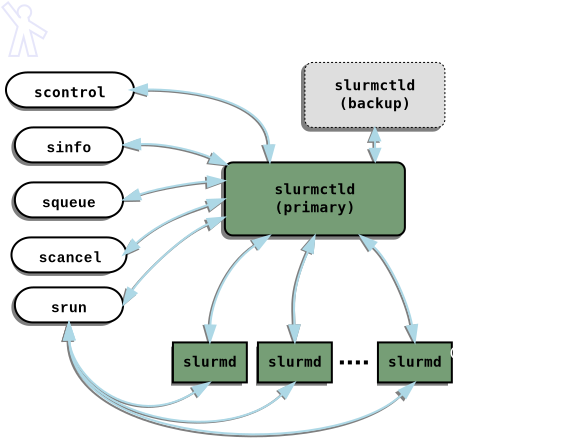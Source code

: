 <?xml version="1.0" encoding="UTF-8"?>
<dia:diagram xmlns:dia="http://www.lysator.liu.se/~alla/dia/"><dia:layer name="Background" visible="true"><dia:object type="Standard - Box" version="0" id="O0"><dia:attribute name="obj_pos"><dia:point val="0.875,4.625"/></dia:attribute><dia:attribute name="obj_bb"><dia:rectangle val="0.825,4.575;6.925,6.425"/></dia:attribute><dia:attribute name="elem_corner"><dia:point val="0.875,4.625"/></dia:attribute><dia:attribute name="elem_width"><dia:real val="6"/></dia:attribute><dia:attribute name="elem_height"><dia:real val="1.75"/></dia:attribute><dia:attribute name="border_color"><dia:color val="#7f7f7f"/></dia:attribute><dia:attribute name="inner_color"><dia:color val="#7f7f7f"/></dia:attribute><dia:attribute name="show_background"><dia:boolean val="true"/></dia:attribute><dia:attribute name="corner_radius"><dia:real val="1"/></dia:attribute></dia:object><dia:object type="Standard - Box" version="0" id="O1"><dia:attribute name="obj_pos"><dia:point val="1.125,7.375"/></dia:attribute><dia:attribute name="obj_bb"><dia:rectangle val="1.075,7.325;6.475,9.175"/></dia:attribute><dia:attribute name="elem_corner"><dia:point val="1.125,7.375"/></dia:attribute><dia:attribute name="elem_width"><dia:real val="5.3"/></dia:attribute><dia:attribute name="elem_height"><dia:real val="1.75"/></dia:attribute><dia:attribute name="border_color"><dia:color val="#7f7f7f"/></dia:attribute><dia:attribute name="inner_color"><dia:color val="#7f7f7f"/></dia:attribute><dia:attribute name="show_background"><dia:boolean val="true"/></dia:attribute><dia:attribute name="corner_radius"><dia:real val="1"/></dia:attribute></dia:object><dia:object type="Standard - Box" version="0" id="O2"><dia:attribute name="obj_pos"><dia:point val="1.125,10.125"/></dia:attribute><dia:attribute name="obj_bb"><dia:rectangle val="1.075,10.075;6.475,11.925"/></dia:attribute><dia:attribute name="elem_corner"><dia:point val="1.125,10.125"/></dia:attribute><dia:attribute name="elem_width"><dia:real val="5.3"/></dia:attribute><dia:attribute name="elem_height"><dia:real val="1.75"/></dia:attribute><dia:attribute name="border_color"><dia:color val="#7f7f7f"/></dia:attribute><dia:attribute name="inner_color"><dia:color val="#7f7f7f"/></dia:attribute><dia:attribute name="show_background"><dia:boolean val="true"/></dia:attribute><dia:attribute name="corner_radius"><dia:real val="1"/></dia:attribute></dia:object><dia:object type="Standard - Box" version="0" id="O3"><dia:attribute name="obj_pos"><dia:point val="1.125,12.875"/></dia:attribute><dia:attribute name="obj_bb"><dia:rectangle val="1.075,12.825;6.475,14.675"/></dia:attribute><dia:attribute name="elem_corner"><dia:point val="1.125,12.875"/></dia:attribute><dia:attribute name="elem_width"><dia:real val="5.3"/></dia:attribute><dia:attribute name="elem_height"><dia:real val="1.75"/></dia:attribute><dia:attribute name="border_color"><dia:color val="#7f7f7f"/></dia:attribute><dia:attribute name="inner_color"><dia:color val="#7f7f7f"/></dia:attribute><dia:attribute name="show_background"><dia:boolean val="true"/></dia:attribute><dia:attribute name="corner_radius"><dia:real val="1"/></dia:attribute></dia:object><dia:object type="Standard - Box" version="0" id="O4"><dia:attribute name="obj_pos"><dia:point val="1.125,15.375"/></dia:attribute><dia:attribute name="obj_bb"><dia:rectangle val="1.075,15.325;6.475,17.175"/></dia:attribute><dia:attribute name="elem_corner"><dia:point val="1.125,15.375"/></dia:attribute><dia:attribute name="elem_width"><dia:real val="5.3"/></dia:attribute><dia:attribute name="elem_height"><dia:real val="1.75"/></dia:attribute><dia:attribute name="border_color"><dia:color val="#7f7f7f"/></dia:attribute><dia:attribute name="inner_color"><dia:color val="#7f7f7f"/></dia:attribute><dia:attribute name="show_background"><dia:boolean val="true"/></dia:attribute><dia:attribute name="corner_radius"><dia:real val="1"/></dia:attribute></dia:object><dia:object type="Standard - Box" version="0" id="O5"><dia:attribute name="obj_pos"><dia:point val="11.606,9.111"/></dia:attribute><dia:attribute name="obj_bb"><dia:rectangle val="11.556,9.061;20.656,12.861"/></dia:attribute><dia:attribute name="elem_corner"><dia:point val="11.606,9.111"/></dia:attribute><dia:attribute name="elem_width"><dia:real val="9"/></dia:attribute><dia:attribute name="elem_height"><dia:real val="3.7"/></dia:attribute><dia:attribute name="border_color"><dia:color val="#7f7f7f"/></dia:attribute><dia:attribute name="inner_color"><dia:color val="#7f7f7f"/></dia:attribute><dia:attribute name="show_background"><dia:boolean val="true"/></dia:attribute><dia:attribute name="corner_radius"><dia:real val="0.4"/></dia:attribute></dia:object><dia:object type="Standard - Box" version="0" id="O6"><dia:attribute name="obj_pos"><dia:point val="15.606,4.111"/></dia:attribute><dia:attribute name="obj_bb"><dia:rectangle val="15.556,4.061;22.606,7.461"/></dia:attribute><dia:attribute name="elem_corner"><dia:point val="15.606,4.111"/></dia:attribute><dia:attribute name="elem_width"><dia:real val="6.95"/></dia:attribute><dia:attribute name="elem_height"><dia:real val="3.3"/></dia:attribute><dia:attribute name="border_color"><dia:color val="#7f7f7f"/></dia:attribute><dia:attribute name="inner_color"><dia:color val="#7f7f7f"/></dia:attribute><dia:attribute name="show_background"><dia:boolean val="true"/></dia:attribute><dia:attribute name="corner_radius"><dia:real val="0.4"/></dia:attribute></dia:object><dia:object type="Standard - Box" version="0" id="O7"><dia:attribute name="obj_pos"><dia:point val="9.106,18.262"/></dia:attribute><dia:attribute name="obj_bb"><dia:rectangle val="9.056,18.212;12.606,20.162"/></dia:attribute><dia:attribute name="elem_corner"><dia:point val="9.106,18.262"/></dia:attribute><dia:attribute name="elem_width"><dia:real val="3.45"/></dia:attribute><dia:attribute name="elem_height"><dia:real val="1.85"/></dia:attribute><dia:attribute name="border_color"><dia:color val="#7f7f7f"/></dia:attribute><dia:attribute name="inner_color"><dia:color val="#7f7f7f"/></dia:attribute><dia:attribute name="show_background"><dia:boolean val="true"/></dia:attribute></dia:object><dia:object type="Standard - Box" version="0" id="O8"><dia:attribute name="obj_pos"><dia:point val="13.356,18.262"/></dia:attribute><dia:attribute name="obj_bb"><dia:rectangle val="13.306,18.212;16.856,20.162"/></dia:attribute><dia:attribute name="elem_corner"><dia:point val="13.356,18.262"/></dia:attribute><dia:attribute name="elem_width"><dia:real val="3.45"/></dia:attribute><dia:attribute name="elem_height"><dia:real val="1.85"/></dia:attribute><dia:attribute name="border_color"><dia:color val="#7f7f7f"/></dia:attribute><dia:attribute name="inner_color"><dia:color val="#7f7f7f"/></dia:attribute><dia:attribute name="show_background"><dia:boolean val="true"/></dia:attribute></dia:object><dia:object type="Standard - Box" version="0" id="O9"><dia:attribute name="obj_pos"><dia:point val="19.406,18.262"/></dia:attribute><dia:attribute name="obj_bb"><dia:rectangle val="19.356,18.212;22.906,20.162"/></dia:attribute><dia:attribute name="elem_corner"><dia:point val="19.406,18.262"/></dia:attribute><dia:attribute name="elem_width"><dia:real val="3.45"/></dia:attribute><dia:attribute name="elem_height"><dia:real val="1.85"/></dia:attribute><dia:attribute name="border_color"><dia:color val="#7f7f7f"/></dia:attribute><dia:attribute name="inner_color"><dia:color val="#7f7f7f"/></dia:attribute><dia:attribute name="show_background"><dia:boolean val="true"/></dia:attribute></dia:object><dia:object type="Standard - BezierLine" version="0" id="O10"><dia:attribute name="obj_pos"><dia:point val="18.413,12.679"/></dia:attribute><dia:attribute name="obj_bb"><dia:rectangle val="18.056,12.261;21.664,18.159"/></dia:attribute><dia:attribute name="bez_points"><dia:point val="18.413,12.679"/><dia:point val="19.818,13.84"/><dia:point val="20.818,15.94"/><dia:point val="21.163,18.029"/></dia:attribute><dia:attribute name="corner_types"><dia:enum val="0"/><dia:enum val="0"/></dia:attribute><dia:attribute name="line_color"><dia:color val="#7f7f7f"/></dia:attribute><dia:attribute name="start_arrow"><dia:enum val="3"/></dia:attribute><dia:attribute name="start_arrow_length"><dia:real val="0.8"/></dia:attribute><dia:attribute name="start_arrow_width"><dia:real val="0.5"/></dia:attribute><dia:attribute name="end_arrow"><dia:enum val="3"/></dia:attribute><dia:attribute name="end_arrow_length"><dia:real val="0.8"/></dia:attribute><dia:attribute name="end_arrow_width"><dia:real val="0.5"/></dia:attribute></dia:object><dia:object type="Standard - BezierLine" version="0" id="O11"><dia:attribute name="obj_pos"><dia:point val="16.25,12.625"/></dia:attribute><dia:attribute name="obj_bb"><dia:rectangle val="14.749,12.381;16.729,18.062"/></dia:attribute><dia:attribute name="bez_points"><dia:point val="16.25,12.625"/><dia:point val="15.056,15.386"/><dia:point val="15.206,16.111"/><dia:point val="15.25,18"/></dia:attribute><dia:attribute name="corner_types"><dia:enum val="0"/><dia:enum val="0"/></dia:attribute><dia:attribute name="line_color"><dia:color val="#7f7f7f"/></dia:attribute><dia:attribute name="start_arrow"><dia:enum val="3"/></dia:attribute><dia:attribute name="start_arrow_length"><dia:real val="0.8"/></dia:attribute><dia:attribute name="start_arrow_width"><dia:real val="0.5"/></dia:attribute><dia:attribute name="end_arrow"><dia:enum val="3"/></dia:attribute><dia:attribute name="end_arrow_length"><dia:real val="0.8"/></dia:attribute><dia:attribute name="end_arrow_width"><dia:real val="0.5"/></dia:attribute></dia:object><dia:object type="Standard - BezierLine" version="0" id="O12"><dia:attribute name="obj_pos"><dia:point val="16.165,12.675"/></dia:attribute><dia:attribute name="obj_bb"><dia:rectangle val="14.664,12.431;16.643,18.087"/></dia:attribute><dia:attribute name="bez_points"><dia:point val="16.165,12.675"/><dia:point val="14.97,15.437"/><dia:point val="15.12,16.137"/><dia:point val="15.165,18.025"/></dia:attribute><dia:attribute name="corner_types"><dia:enum val="0"/><dia:enum val="0"/></dia:attribute><dia:attribute name="line_color"><dia:color val="#7f7f7f"/></dia:attribute><dia:attribute name="start_arrow"><dia:enum val="3"/></dia:attribute><dia:attribute name="start_arrow_length"><dia:real val="0.8"/></dia:attribute><dia:attribute name="start_arrow_width"><dia:real val="0.5"/></dia:attribute><dia:attribute name="end_arrow"><dia:enum val="3"/></dia:attribute><dia:attribute name="end_arrow_length"><dia:real val="0.8"/></dia:attribute><dia:attribute name="end_arrow_width"><dia:real val="0.5"/></dia:attribute></dia:object><dia:object type="Standard - BezierLine" version="0" id="O13"><dia:attribute name="obj_pos"><dia:point val="13.924,12.659"/></dia:attribute><dia:attribute name="obj_bb"><dia:rectangle val="10.418,12.216;14.245,18.096"/></dia:attribute><dia:attribute name="bez_points"><dia:point val="13.924,12.659"/><dia:point val="11.68,14.171"/><dia:point val="10.975,16.143"/><dia:point val="10.919,18.032"/></dia:attribute><dia:attribute name="corner_types"><dia:enum val="0"/><dia:enum val="0"/></dia:attribute><dia:attribute name="line_color"><dia:color val="#7f7f7f"/></dia:attribute><dia:attribute name="start_arrow"><dia:enum val="3"/></dia:attribute><dia:attribute name="start_arrow_length"><dia:real val="0.8"/></dia:attribute><dia:attribute name="start_arrow_width"><dia:real val="0.5"/></dia:attribute><dia:attribute name="end_arrow"><dia:enum val="3"/></dia:attribute><dia:attribute name="end_arrow_length"><dia:real val="0.8"/></dia:attribute><dia:attribute name="end_arrow_width"><dia:real val="0.5"/></dia:attribute></dia:object><dia:object type="Standard - BezierLine" version="0" id="O14"><dia:attribute name="obj_pos"><dia:point val="3.883,17.047"/></dia:attribute><dia:attribute name="obj_bb"><dia:rectangle val="3.382,16.987;11.24,21.073"/></dia:attribute><dia:attribute name="bez_points"><dia:point val="3.883,17.047"/><dia:point val="3.935,19.603"/><dia:point val="6.933,22.608"/><dia:point val="10.928,20.047"/></dia:attribute><dia:attribute name="corner_types"><dia:enum val="0"/><dia:enum val="0"/></dia:attribute><dia:attribute name="line_color"><dia:color val="#7f7f7f"/></dia:attribute><dia:attribute name="start_arrow"><dia:enum val="3"/></dia:attribute><dia:attribute name="start_arrow_length"><dia:real val="0.8"/></dia:attribute><dia:attribute name="start_arrow_width"><dia:real val="0.5"/></dia:attribute><dia:attribute name="end_arrow"><dia:enum val="3"/></dia:attribute><dia:attribute name="end_arrow_length"><dia:real val="0.8"/></dia:attribute><dia:attribute name="end_arrow_width"><dia:real val="0.5"/></dia:attribute></dia:object><dia:object type="Standard - BezierLine" version="0" id="O15"><dia:attribute name="obj_pos"><dia:point val="3.881,17.054"/></dia:attribute><dia:attribute name="obj_bb"><dia:rectangle val="3.38,16.993;15.565,21.865"/></dia:attribute><dia:attribute name="bez_points"><dia:point val="3.881,17.054"/><dia:point val="3.981,21.666"/><dia:point val="11.542,23.452"/><dia:point val="15.187,20.041"/></dia:attribute><dia:attribute name="corner_types"><dia:enum val="0"/><dia:enum val="0"/></dia:attribute><dia:attribute name="line_color"><dia:color val="#7f7f7f"/></dia:attribute><dia:attribute name="start_arrow"><dia:enum val="3"/></dia:attribute><dia:attribute name="start_arrow_length"><dia:real val="0.8"/></dia:attribute><dia:attribute name="start_arrow_width"><dia:real val="0.5"/></dia:attribute><dia:attribute name="end_arrow"><dia:enum val="3"/></dia:attribute><dia:attribute name="end_arrow_length"><dia:real val="0.8"/></dia:attribute><dia:attribute name="end_arrow_width"><dia:real val="0.5"/></dia:attribute></dia:object><dia:object type="Standard - BezierLine" version="0" id="O16"><dia:attribute name="obj_pos"><dia:point val="3.869,17.077"/></dia:attribute><dia:attribute name="obj_bb"><dia:rectangle val="3.368,17.019;21.51,22.566"/></dia:attribute><dia:attribute name="bez_points"><dia:point val="3.869,17.077"/><dia:point val="3.969,23.338"/><dia:point val="17.036,23.973"/><dia:point val="21.131,20.111"/></dia:attribute><dia:attribute name="corner_types"><dia:enum val="0"/><dia:enum val="0"/></dia:attribute><dia:attribute name="line_color"><dia:color val="#7f7f7f"/></dia:attribute><dia:attribute name="start_arrow"><dia:enum val="3"/></dia:attribute><dia:attribute name="start_arrow_length"><dia:real val="0.8"/></dia:attribute><dia:attribute name="start_arrow_width"><dia:real val="0.5"/></dia:attribute><dia:attribute name="end_arrow"><dia:enum val="3"/></dia:attribute><dia:attribute name="end_arrow_length"><dia:real val="0.8"/></dia:attribute><dia:attribute name="end_arrow_width"><dia:real val="0.5"/></dia:attribute><dia:connections><dia:connection handle="3" to="O9" connection="6"/></dia:connections></dia:object><dia:object type="Standard - BezierLine" version="0" id="O17"><dia:attribute name="obj_pos"><dia:point val="6.566,16.213"/></dia:attribute><dia:attribute name="obj_bb"><dia:rectangle val="6.117,11.344;11.891,16.523"/></dia:attribute><dia:attribute name="bez_points"><dia:point val="6.566,16.213"/><dia:point val="7.461,14.8"/><dia:point val="9.511,12.7"/><dia:point val="11.656,11.826"/></dia:attribute><dia:attribute name="corner_types"><dia:enum val="0"/><dia:enum val="0"/></dia:attribute><dia:attribute name="line_color"><dia:color val="#7f7f7f"/></dia:attribute><dia:attribute name="start_arrow"><dia:enum val="3"/></dia:attribute><dia:attribute name="start_arrow_length"><dia:real val="0.8"/></dia:attribute><dia:attribute name="start_arrow_width"><dia:real val="0.5"/></dia:attribute><dia:attribute name="end_arrow"><dia:enum val="3"/></dia:attribute><dia:attribute name="end_arrow_length"><dia:real val="0.8"/></dia:attribute><dia:attribute name="end_arrow_width"><dia:real val="0.5"/></dia:attribute></dia:object><dia:object type="Standard - BezierLine" version="0" id="O18"><dia:attribute name="obj_pos"><dia:point val="6.598,13.72"/></dia:attribute><dia:attribute name="obj_bb"><dia:rectangle val="6.227,10.432;11.904,14.125"/></dia:attribute><dia:attribute name="bez_points"><dia:point val="6.598,13.72"/><dia:point val="8.569,11.946"/><dia:point val="9.78,11.607"/><dia:point val="11.688,10.919"/></dia:attribute><dia:attribute name="corner_types"><dia:enum val="0"/><dia:enum val="0"/></dia:attribute><dia:attribute name="line_color"><dia:color val="#7f7f7f"/></dia:attribute><dia:attribute name="start_arrow"><dia:enum val="3"/></dia:attribute><dia:attribute name="start_arrow_length"><dia:real val="0.8"/></dia:attribute><dia:attribute name="start_arrow_width"><dia:real val="0.5"/></dia:attribute><dia:attribute name="end_arrow"><dia:enum val="3"/></dia:attribute><dia:attribute name="end_arrow_length"><dia:real val="0.8"/></dia:attribute><dia:attribute name="end_arrow_width"><dia:real val="0.5"/></dia:attribute></dia:object><dia:object type="Standard - BezierLine" version="0" id="O19"><dia:attribute name="obj_pos"><dia:point val="6.574,10.95"/></dia:attribute><dia:attribute name="obj_bb"><dia:rectangle val="6.368,9.486;11.738,11.44"/></dia:attribute><dia:attribute name="bez_points"><dia:point val="6.574,10.95"/><dia:point val="8.509,10.303"/><dia:point val="10.259,10.056"/><dia:point val="11.664,9.988"/></dia:attribute><dia:attribute name="corner_types"><dia:enum val="0"/><dia:enum val="0"/></dia:attribute><dia:attribute name="line_color"><dia:color val="#7f7f7f"/></dia:attribute><dia:attribute name="start_arrow"><dia:enum val="3"/></dia:attribute><dia:attribute name="start_arrow_length"><dia:real val="0.8"/></dia:attribute><dia:attribute name="start_arrow_width"><dia:real val="0.5"/></dia:attribute><dia:attribute name="end_arrow"><dia:enum val="3"/></dia:attribute><dia:attribute name="end_arrow_length"><dia:real val="0.8"/></dia:attribute><dia:attribute name="end_arrow_width"><dia:real val="0.5"/></dia:attribute></dia:object><dia:object type="Standard - BezierLine" version="0" id="O20"><dia:attribute name="obj_pos"><dia:point val="6.949,5.436"/></dia:attribute><dia:attribute name="obj_bb"><dia:rectangle val="6.889,4.936;14.416,9.094"/></dia:attribute><dia:attribute name="bez_points"><dia:point val="6.949,5.436"/><dia:point val="9.314,5.386"/><dia:point val="13.789,5.725"/><dia:point val="13.914,9.025"/></dia:attribute><dia:attribute name="corner_types"><dia:enum val="0"/><dia:enum val="0"/></dia:attribute><dia:attribute name="line_color"><dia:color val="#7f7f7f"/></dia:attribute><dia:attribute name="start_arrow"><dia:enum val="3"/></dia:attribute><dia:attribute name="start_arrow_length"><dia:real val="0.8"/></dia:attribute><dia:attribute name="start_arrow_width"><dia:real val="0.5"/></dia:attribute><dia:attribute name="end_arrow"><dia:enum val="3"/></dia:attribute><dia:attribute name="end_arrow_length"><dia:real val="0.8"/></dia:attribute><dia:attribute name="end_arrow_width"><dia:real val="0.5"/></dia:attribute></dia:object><dia:object type="Standard - BezierLine" version="0" id="O21"><dia:attribute name="obj_pos"><dia:point val="6.55,8.186"/></dia:attribute><dia:attribute name="obj_bb"><dia:rectangle val="6.477,7.684;12.024,9.639"/></dia:attribute><dia:attribute name="bez_points"><dia:point val="6.55,8.186"/><dia:point val="8.739,8.086"/><dia:point val="10.332,8.519"/><dia:point val="11.774,9.161"/></dia:attribute><dia:attribute name="corner_types"><dia:enum val="0"/><dia:enum val="0"/></dia:attribute><dia:attribute name="line_color"><dia:color val="#7f7f7f"/></dia:attribute><dia:attribute name="start_arrow"><dia:enum val="3"/></dia:attribute><dia:attribute name="start_arrow_length"><dia:real val="0.8"/></dia:attribute><dia:attribute name="start_arrow_width"><dia:real val="0.5"/></dia:attribute><dia:attribute name="end_arrow"><dia:enum val="3"/></dia:attribute><dia:attribute name="end_arrow_length"><dia:real val="0.8"/></dia:attribute><dia:attribute name="end_arrow_width"><dia:real val="0.5"/></dia:attribute></dia:object><dia:object type="Standard - Line" version="0" id="O22"><dia:attribute name="obj_pos"><dia:point val="19.17,7.321"/></dia:attribute><dia:attribute name="obj_bb"><dia:rectangle val="18.669,7.266;19.688,9.095"/></dia:attribute><dia:attribute name="conn_endpoints"><dia:point val="19.17,7.321"/><dia:point val="19.187,9.04"/></dia:attribute><dia:attribute name="numcp"><dia:int val="1"/></dia:attribute><dia:attribute name="line_color"><dia:color val="#7f7f7f"/></dia:attribute><dia:attribute name="start_arrow"><dia:enum val="3"/></dia:attribute><dia:attribute name="start_arrow_length"><dia:real val="0.6"/></dia:attribute><dia:attribute name="start_arrow_width"><dia:real val="0.5"/></dia:attribute><dia:attribute name="end_arrow"><dia:enum val="3"/></dia:attribute><dia:attribute name="end_arrow_length"><dia:real val="0.6"/></dia:attribute><dia:attribute name="end_arrow_width"><dia:real val="0.5"/></dia:attribute></dia:object></dia:layer><dia:layer name="New layer" visible="true"><dia:object type="Flowchart - Terminal" version="0" id="O23"><dia:attribute name="obj_pos"><dia:point val="1.25,12.75"/></dia:attribute><dia:attribute name="obj_bb"><dia:rectangle val="1.2,12.7;6.711,14.55"/></dia:attribute><dia:attribute name="elem_corner"><dia:point val="1.25,12.75"/></dia:attribute><dia:attribute name="elem_width"><dia:real val="5.411"/></dia:attribute><dia:attribute name="elem_height"><dia:real val="1.75"/></dia:attribute><dia:attribute name="inner_color"><dia:color val="#8594d6"/></dia:attribute><dia:attribute name="show_background"><dia:boolean val="true"/></dia:attribute><dia:attribute name="flip_horizontal"><dia:boolean val="false"/></dia:attribute><dia:attribute name="flip_vertical"><dia:boolean val="false"/></dia:attribute><dia:attribute name="padding"><dia:real val="0.354"/></dia:attribute><dia:attribute name="text"><dia:composite type="text"><dia:attribute name="string"><dia:string>#scancel#</dia:string></dia:attribute><dia:attribute name="font"><dia:font family="courier new" style="80" name="Courier-Bold"/></dia:attribute><dia:attribute name="height"><dia:real val="0.9"/></dia:attribute><dia:attribute name="pos"><dia:point val="3.955,13.825"/></dia:attribute><dia:attribute name="color"><dia:color val="#000000"/></dia:attribute><dia:attribute name="alignment"><dia:enum val="1"/></dia:attribute></dia:composite></dia:attribute></dia:object><dia:object type="Flowchart - Terminal" version="0" id="O24"><dia:attribute name="obj_pos"><dia:point val="1.25,15.25"/></dia:attribute><dia:attribute name="obj_bb"><dia:rectangle val="1.2,15.2;6.711,17.05"/></dia:attribute><dia:attribute name="elem_corner"><dia:point val="1.25,15.25"/></dia:attribute><dia:attribute name="elem_width"><dia:real val="5.411"/></dia:attribute><dia:attribute name="elem_height"><dia:real val="1.75"/></dia:attribute><dia:attribute name="inner_color"><dia:color val="#8594d6"/></dia:attribute><dia:attribute name="show_background"><dia:boolean val="true"/></dia:attribute><dia:attribute name="flip_horizontal"><dia:boolean val="false"/></dia:attribute><dia:attribute name="flip_vertical"><dia:boolean val="false"/></dia:attribute><dia:attribute name="padding"><dia:real val="0.354"/></dia:attribute><dia:attribute name="text"><dia:composite type="text"><dia:attribute name="string"><dia:string>#srun#</dia:string></dia:attribute><dia:attribute name="font"><dia:font family="courier new" style="80" name="Courier-Bold"/></dia:attribute><dia:attribute name="height"><dia:real val="0.9"/></dia:attribute><dia:attribute name="pos"><dia:point val="3.955,16.325"/></dia:attribute><dia:attribute name="color"><dia:color val="#000000"/></dia:attribute><dia:attribute name="alignment"><dia:enum val="1"/></dia:attribute></dia:composite></dia:attribute></dia:object><dia:object type="Flowchart - Terminal" version="0" id="O25"><dia:attribute name="obj_pos"><dia:point val="1.25,10"/></dia:attribute><dia:attribute name="obj_bb"><dia:rectangle val="1.2,9.95;6.711,11.8"/></dia:attribute><dia:attribute name="elem_corner"><dia:point val="1.25,10"/></dia:attribute><dia:attribute name="elem_width"><dia:real val="5.411"/></dia:attribute><dia:attribute name="elem_height"><dia:real val="1.75"/></dia:attribute><dia:attribute name="inner_color"><dia:color val="#8594d6"/></dia:attribute><dia:attribute name="show_background"><dia:boolean val="true"/></dia:attribute><dia:attribute name="flip_horizontal"><dia:boolean val="false"/></dia:attribute><dia:attribute name="flip_vertical"><dia:boolean val="false"/></dia:attribute><dia:attribute name="padding"><dia:real val="0.354"/></dia:attribute><dia:attribute name="text"><dia:composite type="text"><dia:attribute name="string"><dia:string>#squeue#</dia:string></dia:attribute><dia:attribute name="font"><dia:font family="courier new" style="80" name="Courier-Bold"/></dia:attribute><dia:attribute name="height"><dia:real val="0.9"/></dia:attribute><dia:attribute name="pos"><dia:point val="3.955,11.075"/></dia:attribute><dia:attribute name="color"><dia:color val="#000000"/></dia:attribute><dia:attribute name="alignment"><dia:enum val="1"/></dia:attribute></dia:composite></dia:attribute></dia:object><dia:object type="Flowchart - Terminal" version="0" id="O26"><dia:attribute name="obj_pos"><dia:point val="1.25,7.25"/></dia:attribute><dia:attribute name="obj_bb"><dia:rectangle val="1.2,7.2;6.711,9.05"/></dia:attribute><dia:attribute name="elem_corner"><dia:point val="1.25,7.25"/></dia:attribute><dia:attribute name="elem_width"><dia:real val="5.411"/></dia:attribute><dia:attribute name="elem_height"><dia:real val="1.75"/></dia:attribute><dia:attribute name="inner_color"><dia:color val="#8594d6"/></dia:attribute><dia:attribute name="show_background"><dia:boolean val="true"/></dia:attribute><dia:attribute name="flip_horizontal"><dia:boolean val="false"/></dia:attribute><dia:attribute name="flip_vertical"><dia:boolean val="false"/></dia:attribute><dia:attribute name="padding"><dia:real val="0.354"/></dia:attribute><dia:attribute name="text"><dia:composite type="text"><dia:attribute name="string"><dia:string>#sinfo#</dia:string></dia:attribute><dia:attribute name="font"><dia:font family="courier new" style="80" name="Courier-Bold"/></dia:attribute><dia:attribute name="height"><dia:real val="0.9"/></dia:attribute><dia:attribute name="pos"><dia:point val="3.955,8.325"/></dia:attribute><dia:attribute name="color"><dia:color val="#000000"/></dia:attribute><dia:attribute name="alignment"><dia:enum val="1"/></dia:attribute></dia:composite></dia:attribute></dia:object><dia:object type="Flowchart - Box" version="0" id="O27"><dia:attribute name="obj_pos"><dia:point val="11.75,9"/></dia:attribute><dia:attribute name="obj_bb"><dia:rectangle val="11.7,8.95;20.8,12.7"/></dia:attribute><dia:attribute name="elem_corner"><dia:point val="11.75,9"/></dia:attribute><dia:attribute name="elem_width"><dia:real val="9"/></dia:attribute><dia:attribute name="elem_height"><dia:real val="3.65"/></dia:attribute><dia:attribute name="inner_color"><dia:color val="#769d76"/></dia:attribute><dia:attribute name="show_background"><dia:boolean val="true"/></dia:attribute><dia:attribute name="corner_radius"><dia:real val="0.4"/></dia:attribute><dia:attribute name="padding"><dia:real val="0.5"/></dia:attribute><dia:attribute name="text"><dia:composite type="text"><dia:attribute name="string"><dia:string>#slurmctld
(primary)#</dia:string></dia:attribute><dia:attribute name="font"><dia:font family="monospace" style="80" name="Courier"/></dia:attribute><dia:attribute name="height"><dia:real val="0.9"/></dia:attribute><dia:attribute name="pos"><dia:point val="16.25,10.575"/></dia:attribute><dia:attribute name="color"><dia:color val="#000000"/></dia:attribute><dia:attribute name="alignment"><dia:enum val="1"/></dia:attribute></dia:composite></dia:attribute></dia:object><dia:object type="Flowchart - Box" version="0" id="O28"><dia:attribute name="obj_pos"><dia:point val="15.75,4"/></dia:attribute><dia:attribute name="obj_bb"><dia:rectangle val="15.725,3.975;22.775,7.275"/></dia:attribute><dia:attribute name="elem_corner"><dia:point val="15.75,4"/></dia:attribute><dia:attribute name="elem_width"><dia:real val="7"/></dia:attribute><dia:attribute name="elem_height"><dia:real val="3.25"/></dia:attribute><dia:attribute name="border_width"><dia:real val="0.05"/></dia:attribute><dia:attribute name="inner_color"><dia:color val="#dedede"/></dia:attribute><dia:attribute name="show_background"><dia:boolean val="true"/></dia:attribute><dia:attribute name="line_style"><dia:enum val="4"/></dia:attribute><dia:attribute name="corner_radius"><dia:real val="0.4"/></dia:attribute><dia:attribute name="padding"><dia:real val="0.5"/></dia:attribute><dia:attribute name="text"><dia:composite type="text"><dia:attribute name="string"><dia:string>#slurmctld
(backup)#</dia:string></dia:attribute><dia:attribute name="font"><dia:font family="monospace" style="80" name="Courier"/></dia:attribute><dia:attribute name="height"><dia:real val="0.9"/></dia:attribute><dia:attribute name="pos"><dia:point val="19.25,5.375"/></dia:attribute><dia:attribute name="color"><dia:color val="#000000"/></dia:attribute><dia:attribute name="alignment"><dia:enum val="1"/></dia:attribute></dia:composite></dia:attribute></dia:object><dia:object type="Flowchart - Terminal" version="0" id="O29"><dia:attribute name="obj_pos"><dia:point val="1,4.5"/></dia:attribute><dia:attribute name="obj_bb"><dia:rectangle val="0.95,4.45;7.061,6.3"/></dia:attribute><dia:attribute name="elem_corner"><dia:point val="1,4.5"/></dia:attribute><dia:attribute name="elem_width"><dia:real val="6.011"/></dia:attribute><dia:attribute name="elem_height"><dia:real val="1.75"/></dia:attribute><dia:attribute name="inner_color"><dia:color val="#769e76"/></dia:attribute><dia:attribute name="show_background"><dia:boolean val="true"/></dia:attribute><dia:attribute name="flip_horizontal"><dia:boolean val="false"/></dia:attribute><dia:attribute name="flip_vertical"><dia:boolean val="false"/></dia:attribute><dia:attribute name="padding"><dia:real val="0.354"/></dia:attribute><dia:attribute name="text"><dia:composite type="text"><dia:attribute name="string"><dia:string>#scontrol#</dia:string></dia:attribute><dia:attribute name="font"><dia:font family="monospace" style="80" name="Courier"/></dia:attribute><dia:attribute name="height"><dia:real val="0.9"/></dia:attribute><dia:attribute name="pos"><dia:point val="4.005,5.575"/></dia:attribute><dia:attribute name="color"><dia:color val="#000000"/></dia:attribute><dia:attribute name="alignment"><dia:enum val="1"/></dia:attribute></dia:composite></dia:attribute></dia:object><dia:object type="Flowchart - Box" version="0" id="O30"><dia:attribute name="obj_pos"><dia:point val="9.25,18"/></dia:attribute><dia:attribute name="obj_bb"><dia:rectangle val="9.2,17.95;12.8,20.05"/></dia:attribute><dia:attribute name="elem_corner"><dia:point val="9.25,18"/></dia:attribute><dia:attribute name="elem_width"><dia:real val="3.5"/></dia:attribute><dia:attribute name="elem_height"><dia:real val="2"/></dia:attribute><dia:attribute name="inner_color"><dia:color val="#769e76"/></dia:attribute><dia:attribute name="show_background"><dia:boolean val="true"/></dia:attribute><dia:attribute name="padding"><dia:real val="0.5"/></dia:attribute><dia:attribute name="text"><dia:composite type="text"><dia:attribute name="string"><dia:string>#slurmd#</dia:string></dia:attribute><dia:attribute name="font"><dia:font family="monospace" style="80" name="Courier"/></dia:attribute><dia:attribute name="height"><dia:real val="0.9"/></dia:attribute><dia:attribute name="pos"><dia:point val="11,19.2"/></dia:attribute><dia:attribute name="color"><dia:color val="#000000"/></dia:attribute><dia:attribute name="alignment"><dia:enum val="1"/></dia:attribute></dia:composite></dia:attribute></dia:object><dia:object type="Flowchart - Box" version="0" id="O31"><dia:attribute name="obj_pos"><dia:point val="19.5,18"/></dia:attribute><dia:attribute name="obj_bb"><dia:rectangle val="19.45,17.95;23.05,20.05"/></dia:attribute><dia:attribute name="elem_corner"><dia:point val="19.5,18"/></dia:attribute><dia:attribute name="elem_width"><dia:real val="3.5"/></dia:attribute><dia:attribute name="elem_height"><dia:real val="2"/></dia:attribute><dia:attribute name="inner_color"><dia:color val="#769e76"/></dia:attribute><dia:attribute name="show_background"><dia:boolean val="true"/></dia:attribute><dia:attribute name="padding"><dia:real val="0.5"/></dia:attribute><dia:attribute name="text"><dia:composite type="text"><dia:attribute name="string"><dia:string>#slurmd#</dia:string></dia:attribute><dia:attribute name="font"><dia:font family="monospace" style="80" name="Courier"/></dia:attribute><dia:attribute name="height"><dia:real val="0.9"/></dia:attribute><dia:attribute name="pos"><dia:point val="21.25,19.2"/></dia:attribute><dia:attribute name="color"><dia:color val="#000000"/></dia:attribute><dia:attribute name="alignment"><dia:enum val="1"/></dia:attribute></dia:composite></dia:attribute></dia:object><dia:object type="Flowchart - Box" version="0" id="O32"><dia:attribute name="obj_pos"><dia:point val="13.5,18"/></dia:attribute><dia:attribute name="obj_bb"><dia:rectangle val="13.45,17.95;17.05,20.05"/></dia:attribute><dia:attribute name="elem_corner"><dia:point val="13.5,18"/></dia:attribute><dia:attribute name="elem_width"><dia:real val="3.5"/></dia:attribute><dia:attribute name="elem_height"><dia:real val="2"/></dia:attribute><dia:attribute name="inner_color"><dia:color val="#769e76"/></dia:attribute><dia:attribute name="show_background"><dia:boolean val="true"/></dia:attribute><dia:attribute name="padding"><dia:real val="0.5"/></dia:attribute><dia:attribute name="text"><dia:composite type="text"><dia:attribute name="string"><dia:string>#slurmd#</dia:string></dia:attribute><dia:attribute name="font"><dia:font family="monospace" style="80" name="Courier"/></dia:attribute><dia:attribute name="height"><dia:real val="0.9"/></dia:attribute><dia:attribute name="pos"><dia:point val="15.25,19.2"/></dia:attribute><dia:attribute name="color"><dia:color val="#000000"/></dia:attribute><dia:attribute name="alignment"><dia:enum val="1"/></dia:attribute></dia:composite></dia:attribute></dia:object><dia:object type="Standard - Line" version="0" id="O33"><dia:attribute name="obj_pos"><dia:point val="17.5,19"/></dia:attribute><dia:attribute name="obj_bb"><dia:rectangle val="17.4,18.9;19.1,19.1"/></dia:attribute><dia:attribute name="conn_endpoints"><dia:point val="17.5,19"/><dia:point val="19,19"/></dia:attribute><dia:attribute name="numcp"><dia:int val="1"/></dia:attribute><dia:attribute name="line_width"><dia:real val="0.2"/></dia:attribute><dia:attribute name="line_style"><dia:enum val="1"/></dia:attribute><dia:attribute name="dashlength"><dia:real val="0.2"/></dia:attribute></dia:object><dia:object type="Standard - Text" version="0" id="O34"><dia:attribute name="obj_pos"><dia:point val="3,2.5"/></dia:attribute><dia:attribute name="obj_bb"><dia:rectangle val="3,1.673;6.878,4.055"/></dia:attribute><dia:attribute name="text"><dia:composite type="text"><dia:attribute name="string"><dia:string>#User
Commands#</dia:string></dia:attribute><dia:attribute name="font"><dia:font family="sans" style="0" name="Courier"/></dia:attribute><dia:attribute name="height"><dia:real val="1"/></dia:attribute><dia:attribute name="pos"><dia:point val="3,2.5"/></dia:attribute><dia:attribute name="color"><dia:color val="#ffffff"/></dia:attribute><dia:attribute name="alignment"><dia:enum val="0"/></dia:attribute></dia:composite></dia:attribute></dia:object><dia:group><dia:object type="Standard - PolyLine" version="0" id="O35"><dia:attribute name="obj_pos"><dia:point val="1.5,1.75"/></dia:attribute><dia:attribute name="obj_bb"><dia:rectangle val="0.556,0.961;2.904,3.725"/></dia:attribute><dia:attribute name="poly_points"><dia:point val="1.5,1.75"/><dia:point val="0.912,1"/><dia:point val="0.625,1.238"/><dia:point val="1.387,2.212"/><dia:point val="0.975,3.675"/><dia:point val="1.438,3.675"/><dia:point val="1.688,2.725"/><dia:point val="1.925,3.675"/><dia:point val="2.35,3.675"/><dia:point val="2.025,2.425"/><dia:point val="2.663,2.8"/><dia:point val="2.837,2.475"/><dia:point val="1.962,1.925"/><dia:point val="1.925,1.738"/></dia:attribute><dia:attribute name="line_color"><dia:color val="#e6e6fa"/></dia:attribute></dia:object><dia:object type="Standard - Arc" version="0" id="O36"><dia:attribute name="obj_pos"><dia:point val="1.9,1.775"/></dia:attribute><dia:attribute name="obj_bb"><dia:rectangle val="1.336,1.096;2.114,1.825"/></dia:attribute><dia:attribute name="conn_endpoints"><dia:point val="1.9,1.775"/><dia:point val="1.55,1.775"/></dia:attribute><dia:attribute name="arc_color"><dia:color val="#e6e6fa"/></dia:attribute><dia:attribute name="curve_distance"><dia:real val="0.629"/></dia:attribute></dia:object></dia:group><dia:object type="Standard - BezierLine" version="0" id="O37"><dia:attribute name="obj_pos"><dia:point val="18.5,12.65"/></dia:attribute><dia:attribute name="obj_bb"><dia:rectangle val="18.143,12.233;21.752,18.131"/></dia:attribute><dia:attribute name="bez_points"><dia:point val="18.5,12.65"/><dia:point val="19.906,13.812"/><dia:point val="20.906,15.912"/><dia:point val="21.25,18"/></dia:attribute><dia:attribute name="corner_types"><dia:enum val="0"/><dia:enum val="0"/></dia:attribute><dia:attribute name="line_color"><dia:color val="#add8e6"/></dia:attribute><dia:attribute name="start_arrow"><dia:enum val="3"/></dia:attribute><dia:attribute name="start_arrow_length"><dia:real val="0.8"/></dia:attribute><dia:attribute name="start_arrow_width"><dia:real val="0.5"/></dia:attribute><dia:attribute name="end_arrow"><dia:enum val="3"/></dia:attribute><dia:attribute name="end_arrow_length"><dia:real val="0.8"/></dia:attribute><dia:attribute name="end_arrow_width"><dia:real val="0.5"/></dia:attribute><dia:connections><dia:connection handle="0" to="O27" connection="14"/><dia:connection handle="3" to="O31" connection="2"/></dia:connections></dia:object><dia:object type="Standard - BezierLine" version="0" id="O38"><dia:attribute name="obj_pos"><dia:point val="16.25,12.65"/></dia:attribute><dia:attribute name="obj_bb"><dia:rectangle val="14.749,12.406;16.729,18.062"/></dia:attribute><dia:attribute name="bez_points"><dia:point val="16.25,12.65"/><dia:point val="15.056,15.412"/><dia:point val="15.206,16.111"/><dia:point val="15.25,18"/></dia:attribute><dia:attribute name="corner_types"><dia:enum val="0"/><dia:enum val="0"/></dia:attribute><dia:attribute name="line_color"><dia:color val="#add8e6"/></dia:attribute><dia:attribute name="start_arrow"><dia:enum val="3"/></dia:attribute><dia:attribute name="start_arrow_length"><dia:real val="0.8"/></dia:attribute><dia:attribute name="start_arrow_width"><dia:real val="0.5"/></dia:attribute><dia:attribute name="end_arrow"><dia:enum val="3"/></dia:attribute><dia:attribute name="end_arrow_length"><dia:real val="0.8"/></dia:attribute><dia:attribute name="end_arrow_width"><dia:real val="0.5"/></dia:attribute><dia:connections><dia:connection handle="0" to="O27" connection="13"/><dia:connection handle="3" to="O32" connection="2"/></dia:connections></dia:object><dia:object type="Standard - BezierLine" version="0" id="O39"><dia:attribute name="obj_pos"><dia:point val="14,12.65"/></dia:attribute><dia:attribute name="obj_bb"><dia:rectangle val="10.499,12.207;14.321,18.065"/></dia:attribute><dia:attribute name="bez_points"><dia:point val="14,12.65"/><dia:point val="11.756,14.162"/><dia:point val="11.056,16.111"/><dia:point val="11,18"/></dia:attribute><dia:attribute name="corner_types"><dia:enum val="0"/><dia:enum val="0"/></dia:attribute><dia:attribute name="line_color"><dia:color val="#add8e6"/></dia:attribute><dia:attribute name="start_arrow"><dia:enum val="3"/></dia:attribute><dia:attribute name="start_arrow_length"><dia:real val="0.8"/></dia:attribute><dia:attribute name="start_arrow_width"><dia:real val="0.5"/></dia:attribute><dia:attribute name="end_arrow"><dia:enum val="3"/></dia:attribute><dia:attribute name="end_arrow_length"><dia:real val="0.8"/></dia:attribute><dia:attribute name="end_arrow_width"><dia:real val="0.5"/></dia:attribute><dia:connections><dia:connection handle="0" to="O27" connection="12"/><dia:connection handle="3" to="O30" connection="2"/></dia:connections></dia:object><dia:object type="Standard - BezierLine" version="0" id="O40"><dia:attribute name="obj_pos"><dia:point val="3.955,17"/></dia:attribute><dia:attribute name="obj_bb"><dia:rectangle val="3.455,16.942;21.629,22.467"/></dia:attribute><dia:attribute name="bez_points"><dia:point val="3.955,17"/><dia:point val="4.056,23.262"/><dia:point val="17.156,23.861"/><dia:point val="21.25,20"/></dia:attribute><dia:attribute name="corner_types"><dia:enum val="0"/><dia:enum val="0"/></dia:attribute><dia:attribute name="line_color"><dia:color val="#add8e6"/></dia:attribute><dia:attribute name="start_arrow"><dia:enum val="3"/></dia:attribute><dia:attribute name="start_arrow_length"><dia:real val="0.8"/></dia:attribute><dia:attribute name="start_arrow_width"><dia:real val="0.5"/></dia:attribute><dia:attribute name="end_arrow"><dia:enum val="3"/></dia:attribute><dia:attribute name="end_arrow_length"><dia:real val="0.8"/></dia:attribute><dia:attribute name="end_arrow_width"><dia:real val="0.5"/></dia:attribute><dia:connections><dia:connection handle="0" to="O24" connection="14"/><dia:connection handle="3" to="O31" connection="13"/></dia:connections></dia:object><dia:object type="Standard - BezierLine" version="0" id="O41"><dia:attribute name="obj_pos"><dia:point val="3.955,17"/></dia:attribute><dia:attribute name="obj_bb"><dia:rectangle val="3.454,16.939;15.628,21.82"/></dia:attribute><dia:attribute name="bez_points"><dia:point val="3.955,17"/><dia:point val="4.056,21.611"/><dia:point val="11.606,23.412"/><dia:point val="15.25,20"/></dia:attribute><dia:attribute name="corner_types"><dia:enum val="0"/><dia:enum val="0"/></dia:attribute><dia:attribute name="line_color"><dia:color val="#add8e6"/></dia:attribute><dia:attribute name="start_arrow"><dia:enum val="3"/></dia:attribute><dia:attribute name="start_arrow_length"><dia:real val="0.8"/></dia:attribute><dia:attribute name="start_arrow_width"><dia:real val="0.5"/></dia:attribute><dia:attribute name="end_arrow"><dia:enum val="3"/></dia:attribute><dia:attribute name="end_arrow_length"><dia:real val="0.8"/></dia:attribute><dia:attribute name="end_arrow_width"><dia:real val="0.5"/></dia:attribute><dia:connections><dia:connection handle="0" to="O24" connection="14"/><dia:connection handle="3" to="O32" connection="13"/></dia:connections></dia:object><dia:object type="Standard - BezierLine" version="0" id="O42"><dia:attribute name="obj_pos"><dia:point val="3.955,17"/></dia:attribute><dia:attribute name="obj_bb"><dia:rectangle val="3.454,16.94;11.312,21.026"/></dia:attribute><dia:attribute name="bez_points"><dia:point val="3.955,17"/><dia:point val="4.007,19.556"/><dia:point val="7.006,22.561"/><dia:point val="11,20"/></dia:attribute><dia:attribute name="corner_types"><dia:enum val="0"/><dia:enum val="0"/></dia:attribute><dia:attribute name="line_color"><dia:color val="#add8e6"/></dia:attribute><dia:attribute name="start_arrow"><dia:enum val="3"/></dia:attribute><dia:attribute name="start_arrow_length"><dia:real val="0.8"/></dia:attribute><dia:attribute name="start_arrow_width"><dia:real val="0.5"/></dia:attribute><dia:attribute name="end_arrow"><dia:enum val="3"/></dia:attribute><dia:attribute name="end_arrow_length"><dia:real val="0.8"/></dia:attribute><dia:attribute name="end_arrow_width"><dia:real val="0.5"/></dia:attribute><dia:connections><dia:connection handle="0" to="O24" connection="14"/><dia:connection handle="3" to="O30" connection="13"/></dia:connections></dia:object><dia:object type="Standard - BezierLine" version="0" id="O43"><dia:attribute name="obj_pos"><dia:point val="6.661,16.125"/></dia:attribute><dia:attribute name="obj_bb"><dia:rectangle val="6.211,11.256;11.985,16.435"/></dia:attribute><dia:attribute name="bez_points"><dia:point val="6.661,16.125"/><dia:point val="7.556,14.711"/><dia:point val="9.606,12.611"/><dia:point val="11.75,11.738"/></dia:attribute><dia:attribute name="corner_types"><dia:enum val="0"/><dia:enum val="0"/></dia:attribute><dia:attribute name="line_color"><dia:color val="#add8e6"/></dia:attribute><dia:attribute name="start_arrow"><dia:enum val="3"/></dia:attribute><dia:attribute name="start_arrow_length"><dia:real val="0.8"/></dia:attribute><dia:attribute name="start_arrow_width"><dia:real val="0.5"/></dia:attribute><dia:attribute name="end_arrow"><dia:enum val="3"/></dia:attribute><dia:attribute name="end_arrow_length"><dia:real val="0.8"/></dia:attribute><dia:attribute name="end_arrow_width"><dia:real val="0.5"/></dia:attribute><dia:connections><dia:connection handle="0" to="O24" connection="10"/><dia:connection handle="3" to="O27" connection="9"/></dia:connections></dia:object><dia:object type="Standard - BezierLine" version="0" id="O44"><dia:attribute name="obj_pos"><dia:point val="6.661,13.625"/></dia:attribute><dia:attribute name="obj_bb"><dia:rectangle val="6.289,10.337;11.965,14.03"/></dia:attribute><dia:attribute name="bez_points"><dia:point val="6.661,13.625"/><dia:point val="8.631,11.852"/><dia:point val="10.346,11.324"/><dia:point val="11.75,10.825"/></dia:attribute><dia:attribute name="corner_types"><dia:enum val="0"/><dia:enum val="0"/></dia:attribute><dia:attribute name="line_color"><dia:color val="#add8e6"/></dia:attribute><dia:attribute name="start_arrow"><dia:enum val="3"/></dia:attribute><dia:attribute name="start_arrow_length"><dia:real val="0.8"/></dia:attribute><dia:attribute name="start_arrow_width"><dia:real val="0.5"/></dia:attribute><dia:attribute name="end_arrow"><dia:enum val="3"/></dia:attribute><dia:attribute name="end_arrow_length"><dia:real val="0.8"/></dia:attribute><dia:attribute name="end_arrow_width"><dia:real val="0.5"/></dia:attribute><dia:connections><dia:connection handle="0" to="O23" connection="10"/><dia:connection handle="3" to="O27" connection="7"/></dia:connections></dia:object><dia:object type="Standard - BezierLine" version="0" id="O45"><dia:attribute name="obj_pos"><dia:point val="6.661,10.875"/></dia:attribute><dia:attribute name="obj_bb"><dia:rectangle val="6.455,9.411;11.824,11.365"/></dia:attribute><dia:attribute name="bez_points"><dia:point val="6.661,10.875"/><dia:point val="8.596,10.228"/><dia:point val="10.346,9.981"/><dia:point val="11.75,9.912"/></dia:attribute><dia:attribute name="corner_types"><dia:enum val="0"/><dia:enum val="0"/></dia:attribute><dia:attribute name="line_color"><dia:color val="#add8e6"/></dia:attribute><dia:attribute name="start_arrow"><dia:enum val="3"/></dia:attribute><dia:attribute name="start_arrow_length"><dia:real val="0.8"/></dia:attribute><dia:attribute name="start_arrow_width"><dia:real val="0.5"/></dia:attribute><dia:attribute name="end_arrow"><dia:enum val="3"/></dia:attribute><dia:attribute name="end_arrow_length"><dia:real val="0.8"/></dia:attribute><dia:attribute name="end_arrow_width"><dia:real val="0.5"/></dia:attribute><dia:connections><dia:connection handle="0" to="O25" connection="10"/><dia:connection handle="3" to="O27" connection="5"/></dia:connections></dia:object><dia:object type="Standard - BezierLine" version="0" id="O46"><dia:attribute name="obj_pos"><dia:point val="6.661,8.125"/></dia:attribute><dia:attribute name="obj_bb"><dia:rectangle val="6.588,7.623;12.116,9.594"/></dia:attribute><dia:attribute name="bez_points"><dia:point val="6.661,8.125"/><dia:point val="8.85,8.025"/><dia:point val="10.425,8.475"/><dia:point val="11.867,9.117"/></dia:attribute><dia:attribute name="corner_types"><dia:enum val="0"/><dia:enum val="0"/></dia:attribute><dia:attribute name="line_color"><dia:color val="#add8e6"/></dia:attribute><dia:attribute name="start_arrow"><dia:enum val="3"/></dia:attribute><dia:attribute name="start_arrow_length"><dia:real val="0.8"/></dia:attribute><dia:attribute name="start_arrow_width"><dia:real val="0.5"/></dia:attribute><dia:attribute name="end_arrow"><dia:enum val="3"/></dia:attribute><dia:attribute name="end_arrow_length"><dia:real val="0.8"/></dia:attribute><dia:attribute name="end_arrow_width"><dia:real val="0.5"/></dia:attribute><dia:connections><dia:connection handle="0" to="O26" connection="10"/><dia:connection handle="3" to="O27" connection="0"/></dia:connections></dia:object><dia:object type="Standard - BezierLine" version="0" id="O47"><dia:attribute name="obj_pos"><dia:point val="7.011,5.375"/></dia:attribute><dia:attribute name="obj_bb"><dia:rectangle val="6.95,4.874;14.502,9.069"/></dia:attribute><dia:attribute name="bez_points"><dia:point val="7.011,5.375"/><dia:point val="9.375,5.325"/><dia:point val="13.875,5.7"/><dia:point val="14,9"/></dia:attribute><dia:attribute name="corner_types"><dia:enum val="0"/><dia:enum val="0"/></dia:attribute><dia:attribute name="line_color"><dia:color val="#add8e6"/></dia:attribute><dia:attribute name="start_arrow"><dia:enum val="3"/></dia:attribute><dia:attribute name="start_arrow_length"><dia:real val="0.8"/></dia:attribute><dia:attribute name="start_arrow_width"><dia:real val="0.5"/></dia:attribute><dia:attribute name="end_arrow"><dia:enum val="3"/></dia:attribute><dia:attribute name="end_arrow_length"><dia:real val="0.8"/></dia:attribute><dia:attribute name="end_arrow_width"><dia:real val="0.5"/></dia:attribute><dia:connections><dia:connection handle="0" to="O29" connection="10"/><dia:connection handle="3" to="O27" connection="1"/></dia:connections></dia:object><dia:object type="Standard - Line" version="0" id="O48"><dia:attribute name="obj_pos"><dia:point val="19.25,7.25"/></dia:attribute><dia:attribute name="obj_bb"><dia:rectangle val="18.75,7.195;19.767,9.024"/></dia:attribute><dia:attribute name="conn_endpoints"><dia:point val="19.25,7.25"/><dia:point val="19.267,8.969"/></dia:attribute><dia:attribute name="numcp"><dia:int val="1"/></dia:attribute><dia:attribute name="line_color"><dia:color val="#add8e6"/></dia:attribute><dia:attribute name="start_arrow"><dia:enum val="3"/></dia:attribute><dia:attribute name="start_arrow_length"><dia:real val="0.6"/></dia:attribute><dia:attribute name="start_arrow_width"><dia:real val="0.5"/></dia:attribute><dia:attribute name="end_arrow"><dia:enum val="3"/></dia:attribute><dia:attribute name="end_arrow_length"><dia:real val="0.6"/></dia:attribute><dia:attribute name="end_arrow_width"><dia:real val="0.5"/></dia:attribute><dia:connections><dia:connection handle="0" to="O28" connection="13"/></dia:connections></dia:object><dia:group><dia:object type="Standard - Text" version="0" id="O49"><dia:attribute name="obj_pos"><dia:point val="22.981,8.844"/></dia:attribute><dia:attribute name="obj_bb"><dia:rectangle val="21.406,8.044;24.556,9.344"/></dia:attribute><dia:attribute name="text"><dia:composite type="text"><dia:attribute name="string"><dia:string>#Controller#</dia:string></dia:attribute><dia:attribute name="font"><dia:font family="sans" style="0" name="Courier"/></dia:attribute><dia:attribute name="height"><dia:real val="1"/></dia:attribute><dia:attribute name="pos"><dia:point val="22.981,8.844"/></dia:attribute><dia:attribute name="color"><dia:color val="#ffffff"/></dia:attribute><dia:attribute name="alignment"><dia:enum val="1"/></dia:attribute></dia:composite></dia:attribute></dia:object><dia:object type="Standard - Text" version="0" id="O50"><dia:attribute name="obj_pos"><dia:point val="22.967,9.594"/></dia:attribute><dia:attribute name="obj_bb"><dia:rectangle val="21.442,8.794;24.492,10.094"/></dia:attribute><dia:attribute name="text"><dia:composite type="text"><dia:attribute name="string"><dia:string>#daemons#</dia:string></dia:attribute><dia:attribute name="font"><dia:font family="sans" style="0" name="Courier"/></dia:attribute><dia:attribute name="height"><dia:real val="1"/></dia:attribute><dia:attribute name="pos"><dia:point val="22.967,9.594"/></dia:attribute><dia:attribute name="color"><dia:color val="#ffffff"/></dia:attribute><dia:attribute name="alignment"><dia:enum val="1"/></dia:attribute></dia:composite></dia:attribute></dia:object></dia:group><dia:group><dia:object type="Standard - Text" version="0" id="O51"><dia:attribute name="obj_pos"><dia:point val="25.805,18.817"/></dia:attribute><dia:attribute name="obj_bb"><dia:rectangle val="23.405,18.017;28.206,19.317"/></dia:attribute><dia:attribute name="text"><dia:composite type="text"><dia:attribute name="string"><dia:string>#Compute node#</dia:string></dia:attribute><dia:attribute name="font"><dia:font family="sans" style="0" name="Courier"/></dia:attribute><dia:attribute name="height"><dia:real val="1"/></dia:attribute><dia:attribute name="pos"><dia:point val="25.805,18.817"/></dia:attribute><dia:attribute name="color"><dia:color val="#ffffff"/></dia:attribute><dia:attribute name="alignment"><dia:enum val="1"/></dia:attribute></dia:composite></dia:attribute></dia:object><dia:object type="Standard - Text" version="0" id="O52"><dia:attribute name="obj_pos"><dia:point val="25.792,19.515"/></dia:attribute><dia:attribute name="obj_bb"><dia:rectangle val="24.267,18.715;27.317,20.015"/></dia:attribute><dia:attribute name="text"><dia:composite type="text"><dia:attribute name="string"><dia:string>#daemons#</dia:string></dia:attribute><dia:attribute name="font"><dia:font family="sans" style="0" name="Courier"/></dia:attribute><dia:attribute name="height"><dia:real val="1"/></dia:attribute><dia:attribute name="pos"><dia:point val="25.792,19.515"/></dia:attribute><dia:attribute name="color"><dia:color val="#ffffff"/></dia:attribute><dia:attribute name="alignment"><dia:enum val="1"/></dia:attribute></dia:composite></dia:attribute></dia:object></dia:group></dia:layer></dia:diagram>
